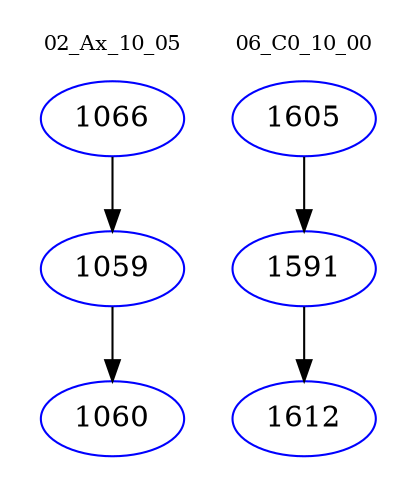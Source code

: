 digraph{
subgraph cluster_0 {
color = white
label = "02_Ax_10_05";
fontsize=10;
T0_1066 [label="1066", color="blue"]
T0_1066 -> T0_1059 [color="black"]
T0_1059 [label="1059", color="blue"]
T0_1059 -> T0_1060 [color="black"]
T0_1060 [label="1060", color="blue"]
}
subgraph cluster_1 {
color = white
label = "06_C0_10_00";
fontsize=10;
T1_1605 [label="1605", color="blue"]
T1_1605 -> T1_1591 [color="black"]
T1_1591 [label="1591", color="blue"]
T1_1591 -> T1_1612 [color="black"]
T1_1612 [label="1612", color="blue"]
}
}
